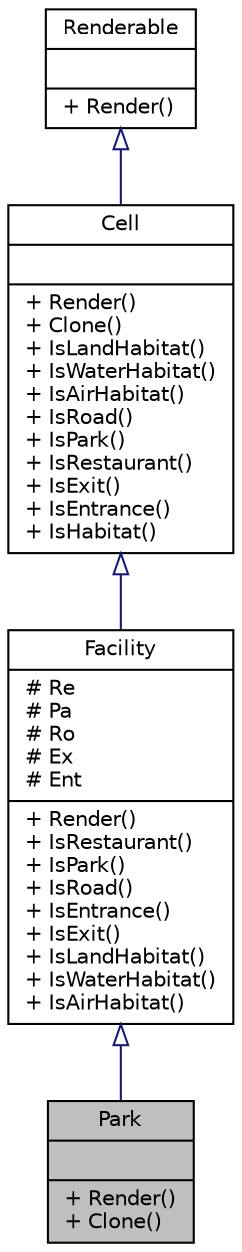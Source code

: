digraph "Park"
{
  edge [fontname="Helvetica",fontsize="10",labelfontname="Helvetica",labelfontsize="10"];
  node [fontname="Helvetica",fontsize="10",shape=record];
  Node1 [label="{Park\n||+ Render()\l+ Clone()\l}",height=0.2,width=0.4,color="black", fillcolor="grey75", style="filled", fontcolor="black"];
  Node2 -> Node1 [dir="back",color="midnightblue",fontsize="10",style="solid",arrowtail="onormal"];
  Node2 [label="{Facility\n|# Re\l# Pa\l# Ro\l# Ex\l# Ent\l|+ Render()\l+ IsRestaurant()\l+ IsPark()\l+ IsRoad()\l+ IsEntrance()\l+ IsExit()\l+ IsLandHabitat()\l+ IsWaterHabitat()\l+ IsAirHabitat()\l}",height=0.2,width=0.4,color="black", fillcolor="white", style="filled",URL="$classFacility.html"];
  Node3 -> Node2 [dir="back",color="midnightblue",fontsize="10",style="solid",arrowtail="onormal"];
  Node3 [label="{Cell\n||+ Render()\l+ Clone()\l+ IsLandHabitat()\l+ IsWaterHabitat()\l+ IsAirHabitat()\l+ IsRoad()\l+ IsPark()\l+ IsRestaurant()\l+ IsExit()\l+ IsEntrance()\l+ IsHabitat()\l}",height=0.2,width=0.4,color="black", fillcolor="white", style="filled",URL="$classCell.html"];
  Node4 -> Node3 [dir="back",color="midnightblue",fontsize="10",style="solid",arrowtail="onormal"];
  Node4 [label="{Renderable\n||+ Render()\l}",height=0.2,width=0.4,color="black", fillcolor="white", style="filled",URL="$classRenderable.html"];
}
